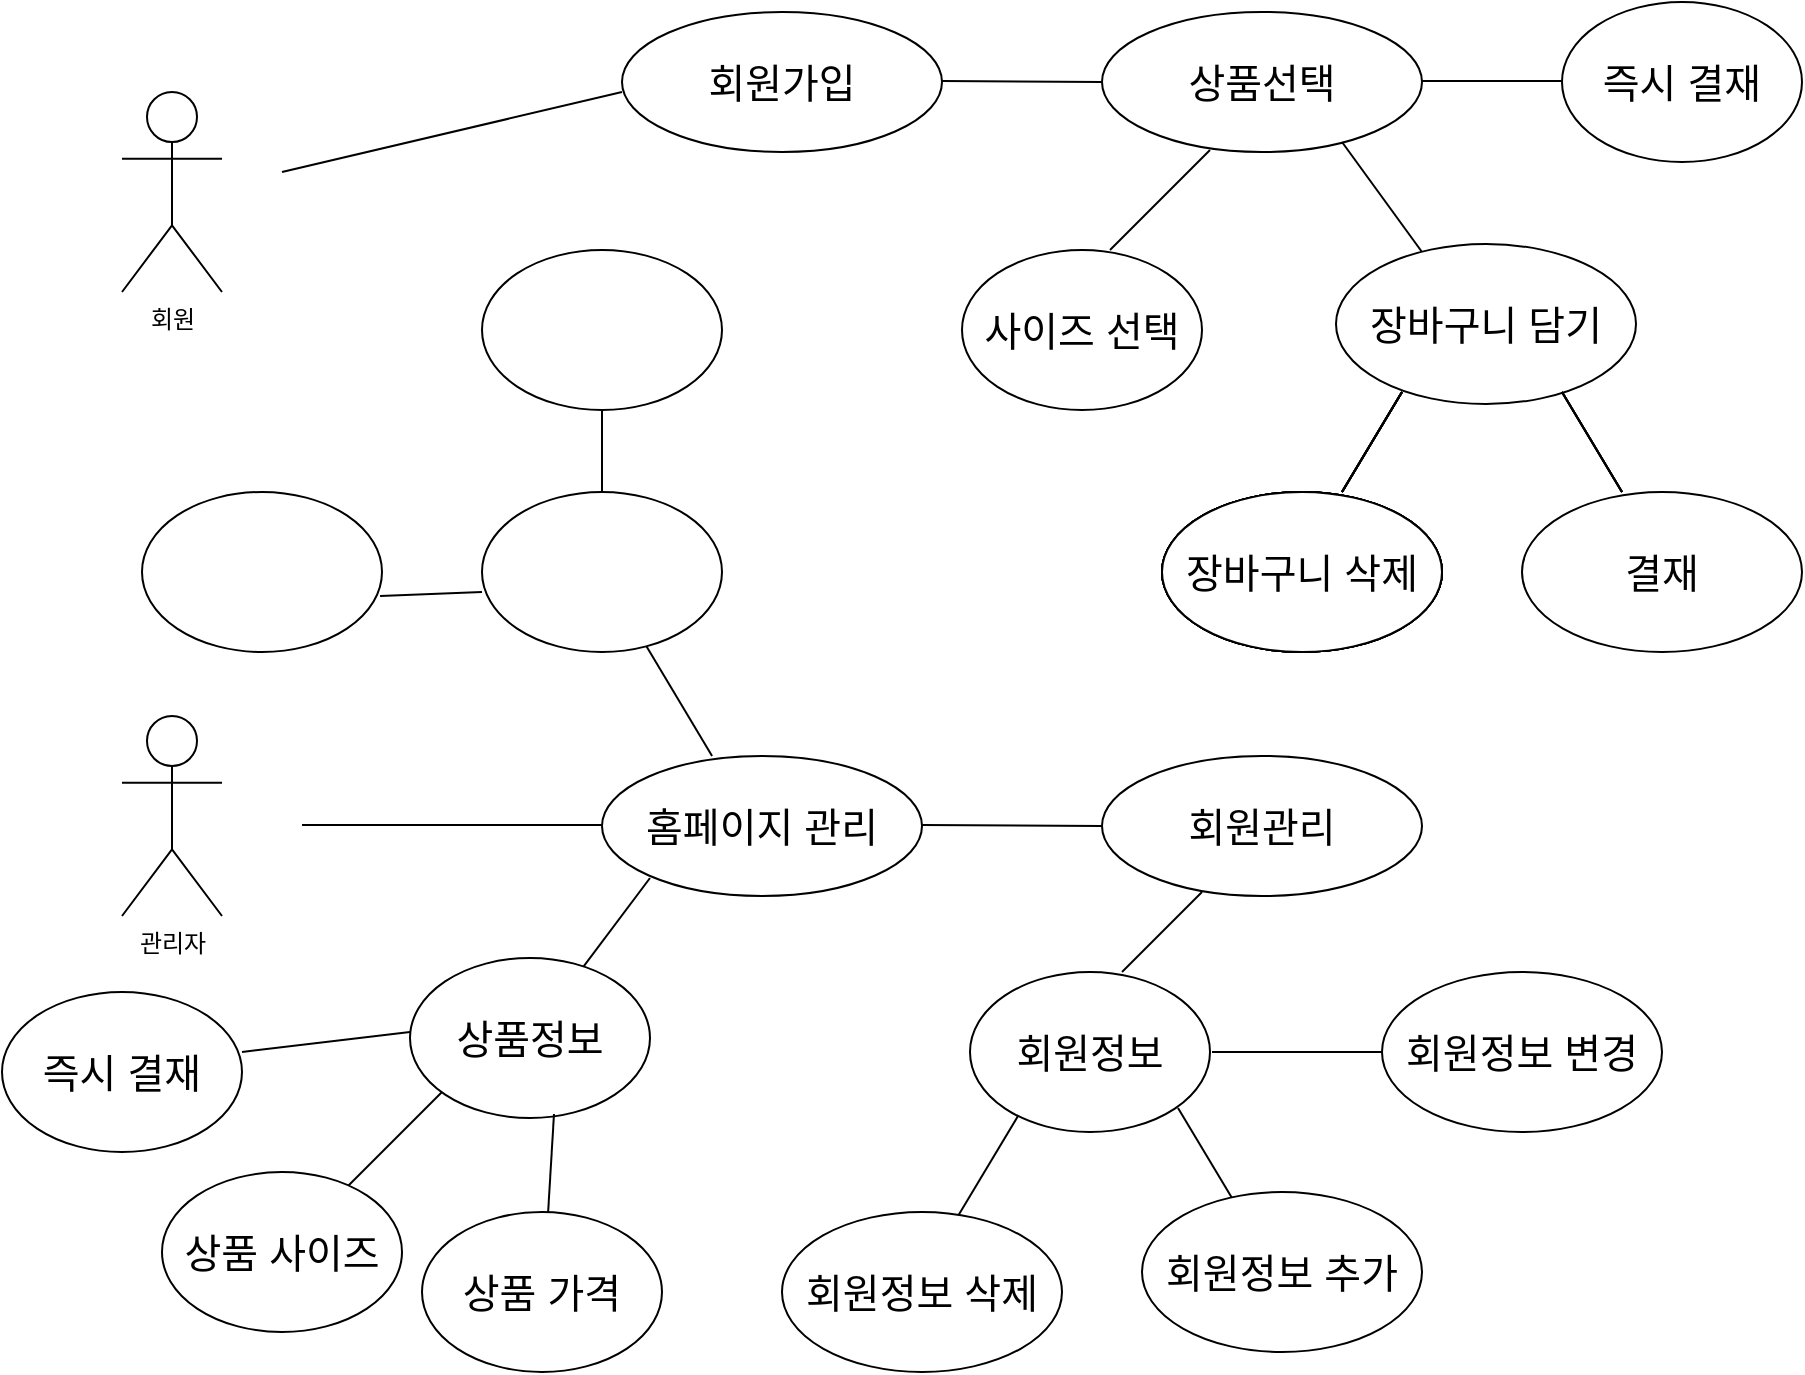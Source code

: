 <mxfile version="21.1.7" type="github">
  <diagram name="페이지-1" id="E2YYRMpUTHghYBo5WnP-">
    <mxGraphModel dx="2261" dy="764" grid="1" gridSize="10" guides="1" tooltips="1" connect="1" arrows="1" fold="1" page="1" pageScale="1" pageWidth="827" pageHeight="1169" math="0" shadow="0">
      <root>
        <mxCell id="0" />
        <mxCell id="1" parent="0" />
        <mxCell id="bMDlSvMrU2rHgZmUBW91-1" value="회원&lt;br&gt;" style="shape=umlActor;verticalLabelPosition=bottom;verticalAlign=top;html=1;outlineConnect=0;" vertex="1" parent="1">
          <mxGeometry x="-130" y="160" width="50" height="100" as="geometry" />
        </mxCell>
        <mxCell id="bMDlSvMrU2rHgZmUBW91-2" value="관리자&lt;br&gt;" style="shape=umlActor;verticalLabelPosition=bottom;verticalAlign=top;html=1;outlineConnect=0;" vertex="1" parent="1">
          <mxGeometry x="-130" y="472" width="50" height="100" as="geometry" />
        </mxCell>
        <mxCell id="bMDlSvMrU2rHgZmUBW91-10" value="&lt;font style=&quot;font-size: 20px;&quot;&gt;회원가입&lt;/font&gt;" style="ellipse;whiteSpace=wrap;html=1;" vertex="1" parent="1">
          <mxGeometry x="120" y="120" width="160" height="70" as="geometry" />
        </mxCell>
        <mxCell id="bMDlSvMrU2rHgZmUBW91-15" value="" style="endArrow=none;html=1;rounded=0;" edge="1" parent="1">
          <mxGeometry width="50" height="50" relative="1" as="geometry">
            <mxPoint x="-50" y="200" as="sourcePoint" />
            <mxPoint x="120" y="160" as="targetPoint" />
          </mxGeometry>
        </mxCell>
        <mxCell id="bMDlSvMrU2rHgZmUBW91-18" value="&lt;font style=&quot;font-size: 20px;&quot;&gt;홈페이지 관리&lt;/font&gt;" style="ellipse;whiteSpace=wrap;html=1;" vertex="1" parent="1">
          <mxGeometry x="110" y="492" width="160" height="70" as="geometry" />
        </mxCell>
        <mxCell id="bMDlSvMrU2rHgZmUBW91-19" value="" style="endArrow=none;html=1;rounded=0;" edge="1" parent="1">
          <mxGeometry width="50" height="50" relative="1" as="geometry">
            <mxPoint x="-40" y="526.5" as="sourcePoint" />
            <mxPoint x="110" y="526.5" as="targetPoint" />
            <Array as="points">
              <mxPoint x="100" y="526.5" />
            </Array>
          </mxGeometry>
        </mxCell>
        <mxCell id="bMDlSvMrU2rHgZmUBW91-20" value="" style="endArrow=none;html=1;rounded=0;entryX=0;entryY=0.5;entryDx=0;entryDy=0;" edge="1" parent="1" target="bMDlSvMrU2rHgZmUBW91-21">
          <mxGeometry width="50" height="50" relative="1" as="geometry">
            <mxPoint x="280" y="154.5" as="sourcePoint" />
            <mxPoint x="340" y="154.5" as="targetPoint" />
          </mxGeometry>
        </mxCell>
        <mxCell id="bMDlSvMrU2rHgZmUBW91-21" value="&lt;font style=&quot;font-size: 20px;&quot;&gt;상품선택&lt;/font&gt;" style="ellipse;whiteSpace=wrap;html=1;" vertex="1" parent="1">
          <mxGeometry x="360" y="120" width="160" height="70" as="geometry" />
        </mxCell>
        <mxCell id="bMDlSvMrU2rHgZmUBW91-22" value="&lt;font style=&quot;font-size: 20px;&quot;&gt;회원관리&lt;/font&gt;" style="ellipse;whiteSpace=wrap;html=1;" vertex="1" parent="1">
          <mxGeometry x="360" y="492" width="160" height="70" as="geometry" />
        </mxCell>
        <mxCell id="bMDlSvMrU2rHgZmUBW91-26" value="" style="endArrow=none;html=1;rounded=0;entryX=0;entryY=0.5;entryDx=0;entryDy=0;" edge="1" parent="1" target="bMDlSvMrU2rHgZmUBW91-22">
          <mxGeometry width="50" height="50" relative="1" as="geometry">
            <mxPoint x="270" y="526.5" as="sourcePoint" />
            <mxPoint x="350" y="527" as="targetPoint" />
          </mxGeometry>
        </mxCell>
        <mxCell id="bMDlSvMrU2rHgZmUBW91-28" value="" style="endArrow=none;html=1;rounded=0;" edge="1" parent="1">
          <mxGeometry width="50" height="50" relative="1" as="geometry">
            <mxPoint x="364" y="239" as="sourcePoint" />
            <mxPoint x="414" y="189" as="targetPoint" />
          </mxGeometry>
        </mxCell>
        <mxCell id="bMDlSvMrU2rHgZmUBW91-29" value="" style="endArrow=none;html=1;rounded=0;" edge="1" parent="1">
          <mxGeometry width="50" height="50" relative="1" as="geometry">
            <mxPoint x="520" y="240" as="sourcePoint" />
            <mxPoint x="480" y="185" as="targetPoint" />
          </mxGeometry>
        </mxCell>
        <mxCell id="bMDlSvMrU2rHgZmUBW91-30" value="&lt;font style=&quot;font-size: 20px;&quot;&gt;사이즈 선택&lt;/font&gt;" style="ellipse;whiteSpace=wrap;html=1;" vertex="1" parent="1">
          <mxGeometry x="290" y="239" width="120" height="80" as="geometry" />
        </mxCell>
        <mxCell id="bMDlSvMrU2rHgZmUBW91-31" value="&lt;font style=&quot;font-size: 20px;&quot;&gt;장바구니 담기&lt;/font&gt;" style="ellipse;whiteSpace=wrap;html=1;" vertex="1" parent="1">
          <mxGeometry x="477" y="236" width="150" height="80" as="geometry" />
        </mxCell>
        <mxCell id="bMDlSvMrU2rHgZmUBW91-32" value="" style="endArrow=none;html=1;rounded=0;" edge="1" parent="1">
          <mxGeometry width="50" height="50" relative="1" as="geometry">
            <mxPoint x="520" y="154.5" as="sourcePoint" />
            <mxPoint x="590" y="154.5" as="targetPoint" />
          </mxGeometry>
        </mxCell>
        <mxCell id="bMDlSvMrU2rHgZmUBW91-33" value="&lt;font style=&quot;font-size: 20px;&quot;&gt;즉시 결재&lt;/font&gt;" style="ellipse;whiteSpace=wrap;html=1;" vertex="1" parent="1">
          <mxGeometry x="590" y="115" width="120" height="80" as="geometry" />
        </mxCell>
        <mxCell id="bMDlSvMrU2rHgZmUBW91-34" value="" style="endArrow=none;html=1;rounded=0;" edge="1" parent="1">
          <mxGeometry width="50" height="50" relative="1" as="geometry">
            <mxPoint x="480" y="360" as="sourcePoint" />
            <mxPoint x="510" y="310" as="targetPoint" />
          </mxGeometry>
        </mxCell>
        <mxCell id="bMDlSvMrU2rHgZmUBW91-35" value="" style="endArrow=none;html=1;rounded=0;" edge="1" parent="1">
          <mxGeometry width="50" height="50" relative="1" as="geometry">
            <mxPoint x="620" y="360" as="sourcePoint" />
            <mxPoint x="590" y="310" as="targetPoint" />
          </mxGeometry>
        </mxCell>
        <mxCell id="bMDlSvMrU2rHgZmUBW91-36" value="&lt;font style=&quot;font-size: 20px;&quot;&gt;장바구니 삭제&lt;/font&gt;" style="ellipse;whiteSpace=wrap;html=1;" vertex="1" parent="1">
          <mxGeometry x="390" y="360" width="140" height="80" as="geometry" />
        </mxCell>
        <mxCell id="bMDlSvMrU2rHgZmUBW91-37" value="&lt;font style=&quot;font-size: 20px;&quot;&gt;결재&lt;/font&gt;" style="ellipse;whiteSpace=wrap;html=1;" vertex="1" parent="1">
          <mxGeometry x="570" y="360" width="140" height="80" as="geometry" />
        </mxCell>
        <mxCell id="bMDlSvMrU2rHgZmUBW91-38" value="" style="endArrow=none;html=1;rounded=0;" edge="1" parent="1">
          <mxGeometry width="50" height="50" relative="1" as="geometry">
            <mxPoint x="370" y="600" as="sourcePoint" />
            <mxPoint x="410" y="560" as="targetPoint" />
          </mxGeometry>
        </mxCell>
        <mxCell id="bMDlSvMrU2rHgZmUBW91-40" value="&lt;font style=&quot;font-size: 20px;&quot;&gt;회원정보&lt;/font&gt;" style="ellipse;whiteSpace=wrap;html=1;" vertex="1" parent="1">
          <mxGeometry x="294" y="600" width="120" height="80" as="geometry" />
        </mxCell>
        <mxCell id="bMDlSvMrU2rHgZmUBW91-42" value="" style="endArrow=none;html=1;rounded=0;" edge="1" parent="1">
          <mxGeometry width="50" height="50" relative="1" as="geometry">
            <mxPoint x="480" y="360" as="sourcePoint" />
            <mxPoint x="510" y="310" as="targetPoint" />
          </mxGeometry>
        </mxCell>
        <mxCell id="bMDlSvMrU2rHgZmUBW91-43" value="&lt;font style=&quot;font-size: 20px;&quot;&gt;장바구니 삭제&lt;/font&gt;" style="ellipse;whiteSpace=wrap;html=1;" vertex="1" parent="1">
          <mxGeometry x="390" y="360" width="140" height="80" as="geometry" />
        </mxCell>
        <mxCell id="bMDlSvMrU2rHgZmUBW91-44" value="" style="endArrow=none;html=1;rounded=0;" edge="1" parent="1">
          <mxGeometry width="50" height="50" relative="1" as="geometry">
            <mxPoint x="480" y="360" as="sourcePoint" />
            <mxPoint x="510" y="310" as="targetPoint" />
          </mxGeometry>
        </mxCell>
        <mxCell id="bMDlSvMrU2rHgZmUBW91-45" value="&lt;font style=&quot;font-size: 20px;&quot;&gt;장바구니 삭제&lt;/font&gt;" style="ellipse;whiteSpace=wrap;html=1;" vertex="1" parent="1">
          <mxGeometry x="390" y="360" width="140" height="80" as="geometry" />
        </mxCell>
        <mxCell id="bMDlSvMrU2rHgZmUBW91-46" value="" style="endArrow=none;html=1;rounded=0;" edge="1" parent="1">
          <mxGeometry width="50" height="50" relative="1" as="geometry">
            <mxPoint x="480" y="360" as="sourcePoint" />
            <mxPoint x="510" y="310" as="targetPoint" />
          </mxGeometry>
        </mxCell>
        <mxCell id="bMDlSvMrU2rHgZmUBW91-47" value="&lt;font style=&quot;font-size: 20px;&quot;&gt;장바구니 삭제&lt;/font&gt;" style="ellipse;whiteSpace=wrap;html=1;" vertex="1" parent="1">
          <mxGeometry x="390" y="360" width="140" height="80" as="geometry" />
        </mxCell>
        <mxCell id="bMDlSvMrU2rHgZmUBW91-48" value="" style="endArrow=none;html=1;rounded=0;" edge="1" parent="1">
          <mxGeometry width="50" height="50" relative="1" as="geometry">
            <mxPoint x="620" y="360" as="sourcePoint" />
            <mxPoint x="590" y="310" as="targetPoint" />
          </mxGeometry>
        </mxCell>
        <mxCell id="bMDlSvMrU2rHgZmUBW91-49" value="" style="endArrow=none;html=1;rounded=0;" edge="1" parent="1">
          <mxGeometry width="50" height="50" relative="1" as="geometry">
            <mxPoint x="480" y="360" as="sourcePoint" />
            <mxPoint x="510" y="310" as="targetPoint" />
          </mxGeometry>
        </mxCell>
        <mxCell id="bMDlSvMrU2rHgZmUBW91-50" value="&lt;font style=&quot;font-size: 20px;&quot;&gt;장바구니 삭제&lt;/font&gt;" style="ellipse;whiteSpace=wrap;html=1;" vertex="1" parent="1">
          <mxGeometry x="390" y="360" width="140" height="80" as="geometry" />
        </mxCell>
        <mxCell id="bMDlSvMrU2rHgZmUBW91-51" value="" style="endArrow=none;html=1;rounded=0;" edge="1" parent="1">
          <mxGeometry width="50" height="50" relative="1" as="geometry">
            <mxPoint x="620" y="360" as="sourcePoint" />
            <mxPoint x="590" y="310" as="targetPoint" />
          </mxGeometry>
        </mxCell>
        <mxCell id="bMDlSvMrU2rHgZmUBW91-52" value="" style="endArrow=none;html=1;rounded=0;" edge="1" parent="1">
          <mxGeometry width="50" height="50" relative="1" as="geometry">
            <mxPoint x="480" y="360" as="sourcePoint" />
            <mxPoint x="510" y="310" as="targetPoint" />
          </mxGeometry>
        </mxCell>
        <mxCell id="bMDlSvMrU2rHgZmUBW91-53" value="&lt;font style=&quot;font-size: 20px;&quot;&gt;장바구니 삭제&lt;/font&gt;" style="ellipse;whiteSpace=wrap;html=1;" vertex="1" parent="1">
          <mxGeometry x="390" y="360" width="140" height="80" as="geometry" />
        </mxCell>
        <mxCell id="bMDlSvMrU2rHgZmUBW91-54" value="" style="endArrow=none;html=1;rounded=0;" edge="1" parent="1">
          <mxGeometry width="50" height="50" relative="1" as="geometry">
            <mxPoint x="620" y="360" as="sourcePoint" />
            <mxPoint x="590" y="310" as="targetPoint" />
          </mxGeometry>
        </mxCell>
        <mxCell id="bMDlSvMrU2rHgZmUBW91-55" value="" style="endArrow=none;html=1;rounded=0;" edge="1" parent="1">
          <mxGeometry width="50" height="50" relative="1" as="geometry">
            <mxPoint x="288" y="722" as="sourcePoint" />
            <mxPoint x="318" y="672" as="targetPoint" />
          </mxGeometry>
        </mxCell>
        <mxCell id="bMDlSvMrU2rHgZmUBW91-56" value="&lt;font style=&quot;font-size: 20px;&quot;&gt;회원정보 삭제&lt;/font&gt;" style="ellipse;whiteSpace=wrap;html=1;" vertex="1" parent="1">
          <mxGeometry x="200" y="720" width="140" height="80" as="geometry" />
        </mxCell>
        <mxCell id="bMDlSvMrU2rHgZmUBW91-57" value="" style="endArrow=none;html=1;rounded=0;" edge="1" parent="1">
          <mxGeometry width="50" height="50" relative="1" as="geometry">
            <mxPoint x="428" y="718" as="sourcePoint" />
            <mxPoint x="398" y="668" as="targetPoint" />
          </mxGeometry>
        </mxCell>
        <mxCell id="bMDlSvMrU2rHgZmUBW91-58" value="&lt;font style=&quot;font-size: 20px;&quot;&gt;회원정보 추가&lt;/font&gt;" style="ellipse;whiteSpace=wrap;html=1;" vertex="1" parent="1">
          <mxGeometry x="380" y="710" width="140" height="80" as="geometry" />
        </mxCell>
        <mxCell id="bMDlSvMrU2rHgZmUBW91-59" value="" style="endArrow=none;html=1;rounded=0;" edge="1" parent="1" target="bMDlSvMrU2rHgZmUBW91-60">
          <mxGeometry width="50" height="50" relative="1" as="geometry">
            <mxPoint x="415" y="640" as="sourcePoint" />
            <mxPoint x="490" y="640" as="targetPoint" />
          </mxGeometry>
        </mxCell>
        <mxCell id="bMDlSvMrU2rHgZmUBW91-60" value="&lt;font style=&quot;font-size: 20px;&quot;&gt;회원정보 변경&lt;/font&gt;" style="ellipse;whiteSpace=wrap;html=1;" vertex="1" parent="1">
          <mxGeometry x="500" y="600" width="140" height="80" as="geometry" />
        </mxCell>
        <mxCell id="bMDlSvMrU2rHgZmUBW91-61" value="" style="endArrow=none;html=1;rounded=0;" edge="1" parent="1" target="bMDlSvMrU2rHgZmUBW91-62">
          <mxGeometry width="50" height="50" relative="1" as="geometry">
            <mxPoint x="134" y="553" as="sourcePoint" />
            <mxPoint x="184" y="503" as="targetPoint" />
          </mxGeometry>
        </mxCell>
        <mxCell id="bMDlSvMrU2rHgZmUBW91-62" value="&lt;font style=&quot;font-size: 20px;&quot;&gt;상품정보&lt;/font&gt;" style="ellipse;whiteSpace=wrap;html=1;" vertex="1" parent="1">
          <mxGeometry x="14" y="593" width="120" height="80" as="geometry" />
        </mxCell>
        <mxCell id="bMDlSvMrU2rHgZmUBW91-63" value="" style="endArrow=none;html=1;rounded=0;" edge="1" parent="1">
          <mxGeometry width="50" height="50" relative="1" as="geometry">
            <mxPoint x="-20" y="710" as="sourcePoint" />
            <mxPoint x="30" y="660" as="targetPoint" />
          </mxGeometry>
        </mxCell>
        <mxCell id="bMDlSvMrU2rHgZmUBW91-64" value="&lt;font style=&quot;font-size: 20px;&quot;&gt;상품 사이즈&lt;/font&gt;" style="ellipse;whiteSpace=wrap;html=1;" vertex="1" parent="1">
          <mxGeometry x="-110" y="700" width="120" height="80" as="geometry" />
        </mxCell>
        <mxCell id="bMDlSvMrU2rHgZmUBW91-65" value="" style="endArrow=none;html=1;rounded=0;" edge="1" parent="1">
          <mxGeometry width="50" height="50" relative="1" as="geometry">
            <mxPoint x="86" y="671" as="sourcePoint" />
            <mxPoint x="83" y="721" as="targetPoint" />
          </mxGeometry>
        </mxCell>
        <mxCell id="bMDlSvMrU2rHgZmUBW91-66" value="&lt;font style=&quot;font-size: 20px;&quot;&gt;상품 가격&lt;/font&gt;" style="ellipse;whiteSpace=wrap;html=1;" vertex="1" parent="1">
          <mxGeometry x="20" y="720" width="120" height="80" as="geometry" />
        </mxCell>
        <mxCell id="bMDlSvMrU2rHgZmUBW91-68" value="" style="endArrow=none;html=1;rounded=0;" edge="1" parent="1">
          <mxGeometry width="50" height="50" relative="1" as="geometry">
            <mxPoint x="-70" y="640" as="sourcePoint" />
            <mxPoint x="14" y="630" as="targetPoint" />
          </mxGeometry>
        </mxCell>
        <mxCell id="bMDlSvMrU2rHgZmUBW91-69" value="" style="ellipse;whiteSpace=wrap;html=1;" vertex="1" parent="1">
          <mxGeometry x="-120" y="360" width="120" height="80" as="geometry" />
        </mxCell>
        <mxCell id="bMDlSvMrU2rHgZmUBW91-70" value="" style="ellipse;whiteSpace=wrap;html=1;" vertex="1" parent="1">
          <mxGeometry x="50" y="360" width="120" height="80" as="geometry" />
        </mxCell>
        <mxCell id="bMDlSvMrU2rHgZmUBW91-71" value="&lt;font style=&quot;font-size: 20px;&quot;&gt;즉시 결재&lt;/font&gt;" style="ellipse;whiteSpace=wrap;html=1;" vertex="1" parent="1">
          <mxGeometry x="-190" y="610" width="120" height="80" as="geometry" />
        </mxCell>
        <mxCell id="bMDlSvMrU2rHgZmUBW91-72" value="" style="ellipse;whiteSpace=wrap;html=1;" vertex="1" parent="1">
          <mxGeometry x="50" y="239" width="120" height="80" as="geometry" />
        </mxCell>
        <mxCell id="bMDlSvMrU2rHgZmUBW91-73" value="" style="endArrow=none;html=1;rounded=0;exitX=0.344;exitY=0;exitDx=0;exitDy=0;exitPerimeter=0;" edge="1" parent="1" source="bMDlSvMrU2rHgZmUBW91-18" target="bMDlSvMrU2rHgZmUBW91-70">
          <mxGeometry width="50" height="50" relative="1" as="geometry">
            <mxPoint x="160" y="492" as="sourcePoint" />
            <mxPoint x="210" y="442" as="targetPoint" />
          </mxGeometry>
        </mxCell>
        <mxCell id="bMDlSvMrU2rHgZmUBW91-74" value="" style="endArrow=none;html=1;rounded=0;entryX=0.5;entryY=1;entryDx=0;entryDy=0;" edge="1" parent="1" target="bMDlSvMrU2rHgZmUBW91-72">
          <mxGeometry width="50" height="50" relative="1" as="geometry">
            <mxPoint x="110" y="360" as="sourcePoint" />
            <mxPoint x="160" y="310" as="targetPoint" />
          </mxGeometry>
        </mxCell>
        <mxCell id="bMDlSvMrU2rHgZmUBW91-75" value="" style="endArrow=none;html=1;rounded=0;exitX=0.992;exitY=0.65;exitDx=0;exitDy=0;exitPerimeter=0;" edge="1" parent="1" source="bMDlSvMrU2rHgZmUBW91-69">
          <mxGeometry width="50" height="50" relative="1" as="geometry">
            <mxPoint y="460" as="sourcePoint" />
            <mxPoint x="50" y="410" as="targetPoint" />
          </mxGeometry>
        </mxCell>
      </root>
    </mxGraphModel>
  </diagram>
</mxfile>
